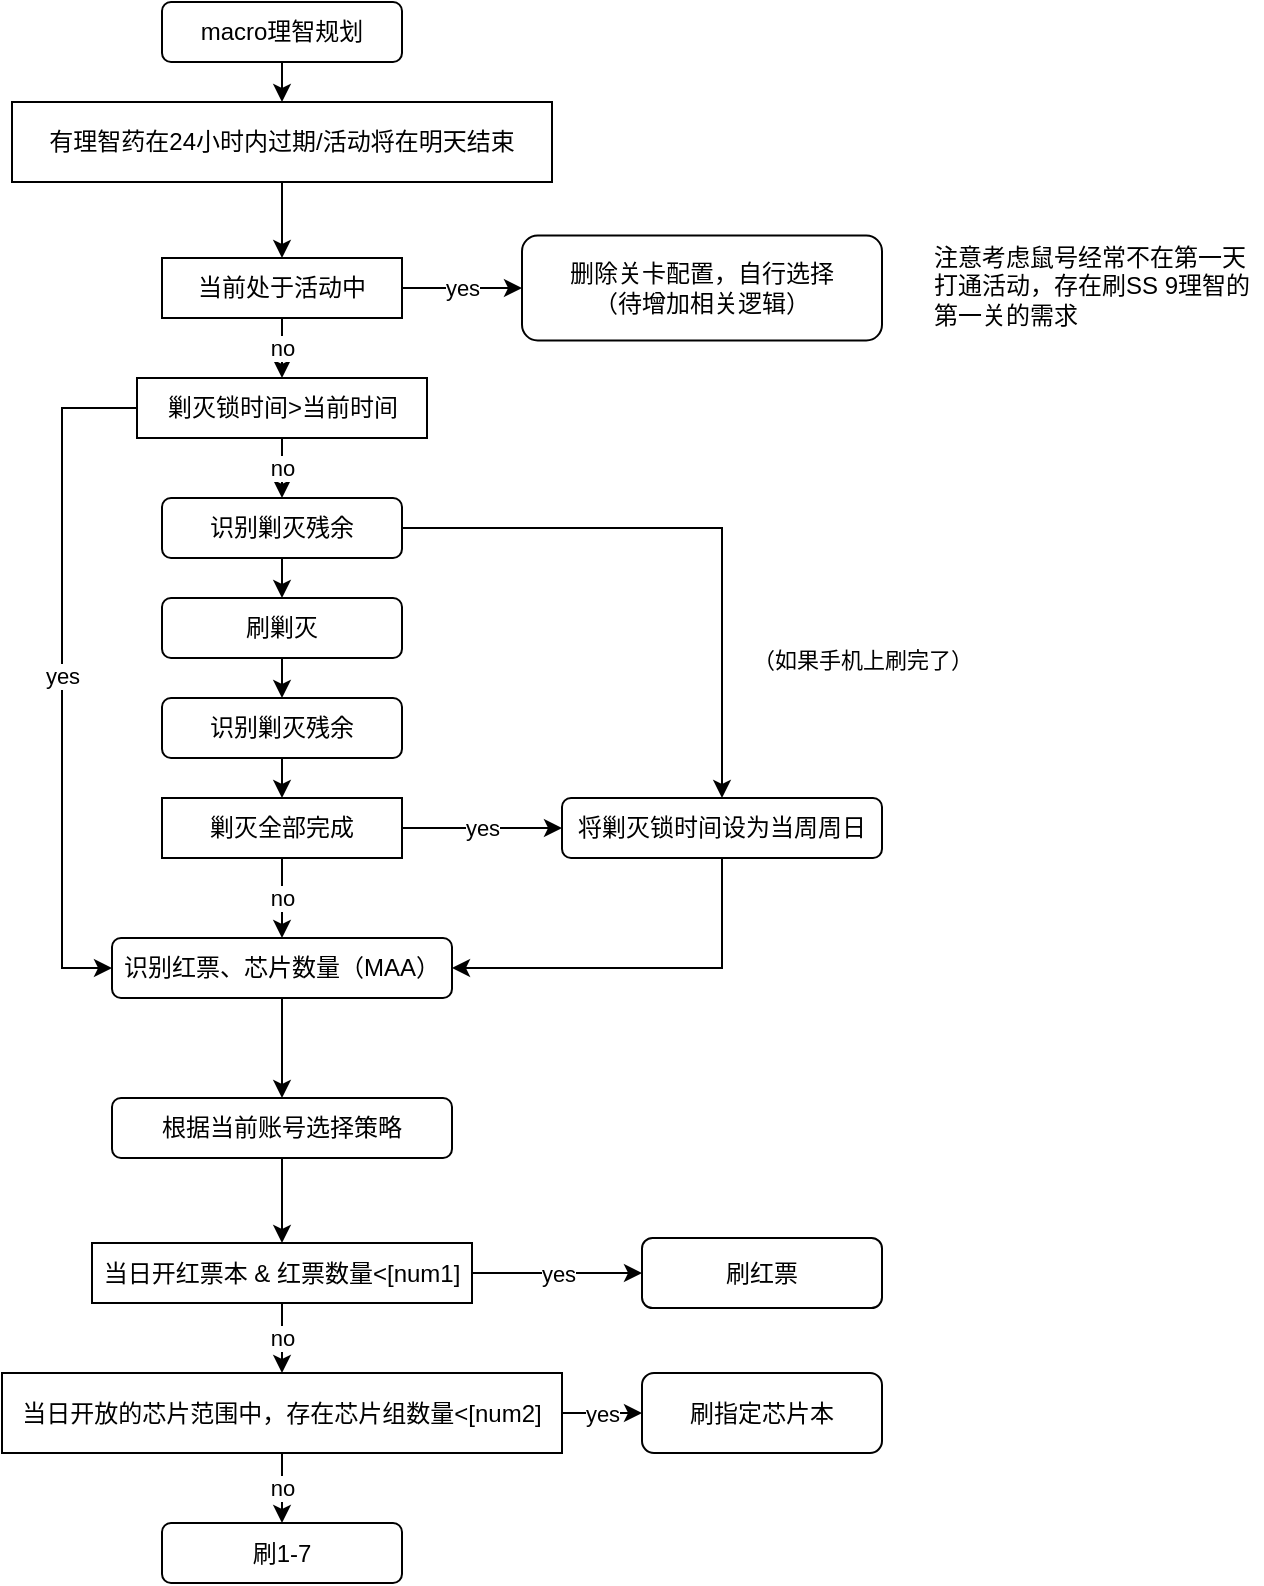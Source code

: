 <mxfile version="21.3.7" type="github">
  <diagram id="C5RBs43oDa-KdzZeNtuy" name="Page-1">
    <mxGraphModel dx="767" dy="527" grid="1" gridSize="10" guides="1" tooltips="1" connect="1" arrows="1" fold="1" page="1" pageScale="1" pageWidth="827" pageHeight="1169" math="0" shadow="0">
      <root>
        <mxCell id="WIyWlLk6GJQsqaUBKTNV-0" />
        <mxCell id="WIyWlLk6GJQsqaUBKTNV-1" parent="WIyWlLk6GJQsqaUBKTNV-0" />
        <mxCell id="aBff2EC1QVt_rITPJHu9-40" style="edgeStyle=orthogonalEdgeStyle;rounded=0;orthogonalLoop=1;jettySize=auto;html=1;exitX=0.5;exitY=1;exitDx=0;exitDy=0;entryX=0.5;entryY=0;entryDx=0;entryDy=0;" parent="WIyWlLk6GJQsqaUBKTNV-1" source="WIyWlLk6GJQsqaUBKTNV-3" target="POnxg9WnBvIefywjnDfw-36" edge="1">
          <mxGeometry relative="1" as="geometry">
            <mxPoint x="260" y="180" as="targetPoint" />
          </mxGeometry>
        </mxCell>
        <mxCell id="WIyWlLk6GJQsqaUBKTNV-3" value="macro理智规划" style="rounded=1;whiteSpace=wrap;html=1;fontSize=12;glass=0;strokeWidth=1;shadow=0;" parent="WIyWlLk6GJQsqaUBKTNV-1" vertex="1">
          <mxGeometry x="178" y="150" width="120" height="30" as="geometry" />
        </mxCell>
        <mxCell id="aBff2EC1QVt_rITPJHu9-14" value="no" style="edgeStyle=orthogonalEdgeStyle;rounded=0;orthogonalLoop=1;jettySize=auto;html=1;exitX=0.5;exitY=1;exitDx=0;exitDy=0;entryX=0.5;entryY=0;entryDx=0;entryDy=0;" parent="WIyWlLk6GJQsqaUBKTNV-1" source="aBff2EC1QVt_rITPJHu9-10" target="aBff2EC1QVt_rITPJHu9-16" edge="1">
          <mxGeometry relative="1" as="geometry">
            <mxPoint x="238" y="428" as="targetPoint" />
          </mxGeometry>
        </mxCell>
        <mxCell id="aBff2EC1QVt_rITPJHu9-32" value="yes" style="edgeStyle=orthogonalEdgeStyle;rounded=0;orthogonalLoop=1;jettySize=auto;html=1;exitX=0;exitY=0.5;exitDx=0;exitDy=0;entryX=0;entryY=0.5;entryDx=0;entryDy=0;" parent="WIyWlLk6GJQsqaUBKTNV-1" source="aBff2EC1QVt_rITPJHu9-10" target="aBff2EC1QVt_rITPJHu9-29" edge="1">
          <mxGeometry relative="1" as="geometry">
            <Array as="points">
              <mxPoint x="128" y="353" />
              <mxPoint x="128" y="633" />
            </Array>
          </mxGeometry>
        </mxCell>
        <mxCell id="aBff2EC1QVt_rITPJHu9-10" value="剿灭锁时间&amp;gt;当前时间" style="rounded=0;whiteSpace=wrap;html=1;" parent="WIyWlLk6GJQsqaUBKTNV-1" vertex="1">
          <mxGeometry x="165.5" y="338" width="145" height="30" as="geometry" />
        </mxCell>
        <mxCell id="aBff2EC1QVt_rITPJHu9-19" style="edgeStyle=orthogonalEdgeStyle;rounded=0;orthogonalLoop=1;jettySize=auto;html=1;exitX=0.5;exitY=1;exitDx=0;exitDy=0;entryX=0.5;entryY=0;entryDx=0;entryDy=0;" parent="WIyWlLk6GJQsqaUBKTNV-1" source="aBff2EC1QVt_rITPJHu9-16" target="aBff2EC1QVt_rITPJHu9-17" edge="1">
          <mxGeometry relative="1" as="geometry" />
        </mxCell>
        <mxCell id="O7zZwIH_JGjOZdt5gY_c-2" style="edgeStyle=orthogonalEdgeStyle;rounded=0;orthogonalLoop=1;jettySize=auto;html=1;exitX=1;exitY=0.5;exitDx=0;exitDy=0;entryX=0.5;entryY=0;entryDx=0;entryDy=0;" parent="WIyWlLk6GJQsqaUBKTNV-1" source="aBff2EC1QVt_rITPJHu9-16" target="aBff2EC1QVt_rITPJHu9-26" edge="1">
          <mxGeometry relative="1" as="geometry">
            <Array as="points">
              <mxPoint x="458" y="413" />
            </Array>
          </mxGeometry>
        </mxCell>
        <mxCell id="O7zZwIH_JGjOZdt5gY_c-3" value="（如果手机上刷完了）" style="edgeLabel;html=1;align=center;verticalAlign=middle;resizable=0;points=[];" parent="O7zZwIH_JGjOZdt5gY_c-2" vertex="1" connectable="0">
          <mxGeometry x="0.305" y="3" relative="1" as="geometry">
            <mxPoint x="67" y="33" as="offset" />
          </mxGeometry>
        </mxCell>
        <mxCell id="aBff2EC1QVt_rITPJHu9-16" value="识别剿灭残余" style="rounded=1;whiteSpace=wrap;html=1;" parent="WIyWlLk6GJQsqaUBKTNV-1" vertex="1">
          <mxGeometry x="178" y="398" width="120" height="30" as="geometry" />
        </mxCell>
        <mxCell id="aBff2EC1QVt_rITPJHu9-22" style="edgeStyle=orthogonalEdgeStyle;rounded=0;orthogonalLoop=1;jettySize=auto;html=1;exitX=0.5;exitY=1;exitDx=0;exitDy=0;entryX=0.5;entryY=0;entryDx=0;entryDy=0;" parent="WIyWlLk6GJQsqaUBKTNV-1" source="aBff2EC1QVt_rITPJHu9-17" target="aBff2EC1QVt_rITPJHu9-21" edge="1">
          <mxGeometry relative="1" as="geometry" />
        </mxCell>
        <mxCell id="aBff2EC1QVt_rITPJHu9-17" value="刷剿灭" style="rounded=1;whiteSpace=wrap;html=1;" parent="WIyWlLk6GJQsqaUBKTNV-1" vertex="1">
          <mxGeometry x="178" y="448" width="120" height="30" as="geometry" />
        </mxCell>
        <mxCell id="aBff2EC1QVt_rITPJHu9-24" style="edgeStyle=orthogonalEdgeStyle;rounded=0;orthogonalLoop=1;jettySize=auto;html=1;exitX=0.5;exitY=1;exitDx=0;exitDy=0;entryX=0.5;entryY=0;entryDx=0;entryDy=0;" parent="WIyWlLk6GJQsqaUBKTNV-1" source="aBff2EC1QVt_rITPJHu9-21" target="aBff2EC1QVt_rITPJHu9-23" edge="1">
          <mxGeometry relative="1" as="geometry" />
        </mxCell>
        <mxCell id="aBff2EC1QVt_rITPJHu9-21" value="识别剿灭残余" style="rounded=1;whiteSpace=wrap;html=1;" parent="WIyWlLk6GJQsqaUBKTNV-1" vertex="1">
          <mxGeometry x="178" y="498" width="120" height="30" as="geometry" />
        </mxCell>
        <mxCell id="aBff2EC1QVt_rITPJHu9-27" value="yes" style="edgeStyle=orthogonalEdgeStyle;rounded=0;orthogonalLoop=1;jettySize=auto;html=1;exitX=1;exitY=0.5;exitDx=0;exitDy=0;entryX=0;entryY=0.5;entryDx=0;entryDy=0;" parent="WIyWlLk6GJQsqaUBKTNV-1" source="aBff2EC1QVt_rITPJHu9-23" target="aBff2EC1QVt_rITPJHu9-26" edge="1">
          <mxGeometry relative="1" as="geometry" />
        </mxCell>
        <mxCell id="aBff2EC1QVt_rITPJHu9-30" value="no" style="edgeStyle=orthogonalEdgeStyle;rounded=0;orthogonalLoop=1;jettySize=auto;html=1;exitX=0.5;exitY=1;exitDx=0;exitDy=0;entryX=0.5;entryY=0;entryDx=0;entryDy=0;" parent="WIyWlLk6GJQsqaUBKTNV-1" source="aBff2EC1QVt_rITPJHu9-23" target="aBff2EC1QVt_rITPJHu9-29" edge="1">
          <mxGeometry relative="1" as="geometry" />
        </mxCell>
        <mxCell id="aBff2EC1QVt_rITPJHu9-23" value="剿灭全部完成" style="rounded=0;whiteSpace=wrap;html=1;" parent="WIyWlLk6GJQsqaUBKTNV-1" vertex="1">
          <mxGeometry x="178" y="548" width="120" height="30" as="geometry" />
        </mxCell>
        <mxCell id="aBff2EC1QVt_rITPJHu9-31" style="edgeStyle=orthogonalEdgeStyle;rounded=0;orthogonalLoop=1;jettySize=auto;html=1;exitX=0.5;exitY=1;exitDx=0;exitDy=0;entryX=1;entryY=0.5;entryDx=0;entryDy=0;" parent="WIyWlLk6GJQsqaUBKTNV-1" source="aBff2EC1QVt_rITPJHu9-26" target="aBff2EC1QVt_rITPJHu9-29" edge="1">
          <mxGeometry relative="1" as="geometry" />
        </mxCell>
        <mxCell id="aBff2EC1QVt_rITPJHu9-26" value="将剿灭锁时间设为当周周日" style="rounded=1;whiteSpace=wrap;html=1;" parent="WIyWlLk6GJQsqaUBKTNV-1" vertex="1">
          <mxGeometry x="378" y="548" width="160" height="30" as="geometry" />
        </mxCell>
        <mxCell id="1PUj1CCr2gckFMGELV9_-15" style="edgeStyle=orthogonalEdgeStyle;rounded=0;orthogonalLoop=1;jettySize=auto;html=1;exitX=0.5;exitY=1;exitDx=0;exitDy=0;entryX=0.5;entryY=0;entryDx=0;entryDy=0;" parent="WIyWlLk6GJQsqaUBKTNV-1" source="aBff2EC1QVt_rITPJHu9-29" target="1PUj1CCr2gckFMGELV9_-14" edge="1">
          <mxGeometry relative="1" as="geometry" />
        </mxCell>
        <mxCell id="aBff2EC1QVt_rITPJHu9-29" value="识别红票、芯片数量（MAA）" style="rounded=1;whiteSpace=wrap;html=1;" parent="WIyWlLk6GJQsqaUBKTNV-1" vertex="1">
          <mxGeometry x="153" y="618" width="170" height="30" as="geometry" />
        </mxCell>
        <mxCell id="aBff2EC1QVt_rITPJHu9-54" value="yes" style="edgeStyle=orthogonalEdgeStyle;rounded=0;orthogonalLoop=1;jettySize=auto;html=1;exitX=1;exitY=0.5;exitDx=0;exitDy=0;" parent="WIyWlLk6GJQsqaUBKTNV-1" source="aBff2EC1QVt_rITPJHu9-34" target="aBff2EC1QVt_rITPJHu9-36" edge="1">
          <mxGeometry relative="1" as="geometry" />
        </mxCell>
        <mxCell id="aBff2EC1QVt_rITPJHu9-55" value="no" style="edgeStyle=orthogonalEdgeStyle;rounded=0;orthogonalLoop=1;jettySize=auto;html=1;exitX=0.5;exitY=1;exitDx=0;exitDy=0;" parent="WIyWlLk6GJQsqaUBKTNV-1" source="aBff2EC1QVt_rITPJHu9-34" target="aBff2EC1QVt_rITPJHu9-44" edge="1">
          <mxGeometry relative="1" as="geometry" />
        </mxCell>
        <mxCell id="aBff2EC1QVt_rITPJHu9-34" value="当日开红票本 &amp;amp; 红票数量&amp;lt;[num1]" style="rounded=0;whiteSpace=wrap;html=1;" parent="WIyWlLk6GJQsqaUBKTNV-1" vertex="1">
          <mxGeometry x="143" y="770.5" width="190" height="30" as="geometry" />
        </mxCell>
        <mxCell id="aBff2EC1QVt_rITPJHu9-36" value="刷红票" style="rounded=1;whiteSpace=wrap;html=1;" parent="WIyWlLk6GJQsqaUBKTNV-1" vertex="1">
          <mxGeometry x="418" y="768" width="120" height="35" as="geometry" />
        </mxCell>
        <mxCell id="aBff2EC1QVt_rITPJHu9-42" value="yes" style="edgeStyle=orthogonalEdgeStyle;rounded=0;orthogonalLoop=1;jettySize=auto;html=1;exitX=1;exitY=0.5;exitDx=0;exitDy=0;entryX=0;entryY=0.5;entryDx=0;entryDy=0;" parent="WIyWlLk6GJQsqaUBKTNV-1" source="aBff2EC1QVt_rITPJHu9-38" target="aBff2EC1QVt_rITPJHu9-41" edge="1">
          <mxGeometry relative="1" as="geometry" />
        </mxCell>
        <mxCell id="aBff2EC1QVt_rITPJHu9-43" value="no" style="edgeStyle=orthogonalEdgeStyle;rounded=0;orthogonalLoop=1;jettySize=auto;html=1;exitX=0.5;exitY=1;exitDx=0;exitDy=0;" parent="WIyWlLk6GJQsqaUBKTNV-1" source="aBff2EC1QVt_rITPJHu9-38" target="aBff2EC1QVt_rITPJHu9-10" edge="1">
          <mxGeometry relative="1" as="geometry" />
        </mxCell>
        <mxCell id="aBff2EC1QVt_rITPJHu9-38" value="当前处于活动中" style="rounded=0;whiteSpace=wrap;html=1;" parent="WIyWlLk6GJQsqaUBKTNV-1" vertex="1">
          <mxGeometry x="178" y="278" width="120" height="30" as="geometry" />
        </mxCell>
        <mxCell id="aBff2EC1QVt_rITPJHu9-41" value="删除关卡配置，自行选择&lt;br&gt;（待增加相关逻辑）" style="rounded=1;whiteSpace=wrap;html=1;" parent="WIyWlLk6GJQsqaUBKTNV-1" vertex="1">
          <mxGeometry x="358" y="266.75" width="180" height="52.5" as="geometry" />
        </mxCell>
        <mxCell id="aBff2EC1QVt_rITPJHu9-49" value="no" style="edgeStyle=orthogonalEdgeStyle;rounded=0;orthogonalLoop=1;jettySize=auto;html=1;exitX=0.5;exitY=1;exitDx=0;exitDy=0;entryX=0.5;entryY=0;entryDx=0;entryDy=0;" parent="WIyWlLk6GJQsqaUBKTNV-1" source="aBff2EC1QVt_rITPJHu9-44" target="aBff2EC1QVt_rITPJHu9-48" edge="1">
          <mxGeometry relative="1" as="geometry" />
        </mxCell>
        <mxCell id="aBff2EC1QVt_rITPJHu9-51" value="yes" style="edgeStyle=orthogonalEdgeStyle;rounded=0;orthogonalLoop=1;jettySize=auto;html=1;exitX=1;exitY=0.5;exitDx=0;exitDy=0;entryX=0;entryY=0.5;entryDx=0;entryDy=0;" parent="WIyWlLk6GJQsqaUBKTNV-1" source="aBff2EC1QVt_rITPJHu9-44" target="aBff2EC1QVt_rITPJHu9-47" edge="1">
          <mxGeometry relative="1" as="geometry" />
        </mxCell>
        <mxCell id="aBff2EC1QVt_rITPJHu9-44" value="当日开放的芯片范围中，存在芯片组数量&amp;lt;[num2]" style="rounded=0;whiteSpace=wrap;html=1;" parent="WIyWlLk6GJQsqaUBKTNV-1" vertex="1">
          <mxGeometry x="98" y="835.5" width="280" height="40" as="geometry" />
        </mxCell>
        <mxCell id="aBff2EC1QVt_rITPJHu9-47" value="刷指定芯片本" style="rounded=1;whiteSpace=wrap;html=1;" parent="WIyWlLk6GJQsqaUBKTNV-1" vertex="1">
          <mxGeometry x="418" y="835.5" width="120" height="40" as="geometry" />
        </mxCell>
        <mxCell id="aBff2EC1QVt_rITPJHu9-48" value="刷1-7" style="rounded=1;whiteSpace=wrap;html=1;" parent="WIyWlLk6GJQsqaUBKTNV-1" vertex="1">
          <mxGeometry x="178" y="910.5" width="120" height="30" as="geometry" />
        </mxCell>
        <mxCell id="O7zZwIH_JGjOZdt5gY_c-4" style="edgeStyle=orthogonalEdgeStyle;rounded=0;orthogonalLoop=1;jettySize=auto;html=1;exitX=0.5;exitY=1;exitDx=0;exitDy=0;entryX=0.5;entryY=0;entryDx=0;entryDy=0;" parent="WIyWlLk6GJQsqaUBKTNV-1" source="1PUj1CCr2gckFMGELV9_-14" target="aBff2EC1QVt_rITPJHu9-34" edge="1">
          <mxGeometry relative="1" as="geometry" />
        </mxCell>
        <mxCell id="1PUj1CCr2gckFMGELV9_-14" value="根据当前账号选择策略" style="rounded=1;whiteSpace=wrap;html=1;" parent="WIyWlLk6GJQsqaUBKTNV-1" vertex="1">
          <mxGeometry x="153" y="698" width="170" height="30" as="geometry" />
        </mxCell>
        <mxCell id="1PUj1CCr2gckFMGELV9_-20" value="注意考虑鼠号经常不在第一天打通活动，存在刷SS 9理智的第一关的需求" style="text;strokeColor=none;fillColor=none;align=left;verticalAlign=middle;spacingLeft=4;spacingRight=4;overflow=hidden;points=[[0,0.5],[1,0.5]];portConstraint=eastwest;rotatable=0;whiteSpace=wrap;html=1;" parent="WIyWlLk6GJQsqaUBKTNV-1" vertex="1">
          <mxGeometry x="558" y="266.75" width="170" height="51.25" as="geometry" />
        </mxCell>
        <mxCell id="POnxg9WnBvIefywjnDfw-37" style="edgeStyle=orthogonalEdgeStyle;rounded=0;orthogonalLoop=1;jettySize=auto;html=1;exitX=0.5;exitY=1;exitDx=0;exitDy=0;entryX=0.5;entryY=0;entryDx=0;entryDy=0;" edge="1" parent="WIyWlLk6GJQsqaUBKTNV-1" source="POnxg9WnBvIefywjnDfw-36" target="aBff2EC1QVt_rITPJHu9-38">
          <mxGeometry relative="1" as="geometry" />
        </mxCell>
        <mxCell id="POnxg9WnBvIefywjnDfw-36" value="有理智药在24小时内过期/活动将在明天结束" style="rounded=0;whiteSpace=wrap;html=1;" vertex="1" parent="WIyWlLk6GJQsqaUBKTNV-1">
          <mxGeometry x="103" y="200" width="270" height="40" as="geometry" />
        </mxCell>
      </root>
    </mxGraphModel>
  </diagram>
</mxfile>
